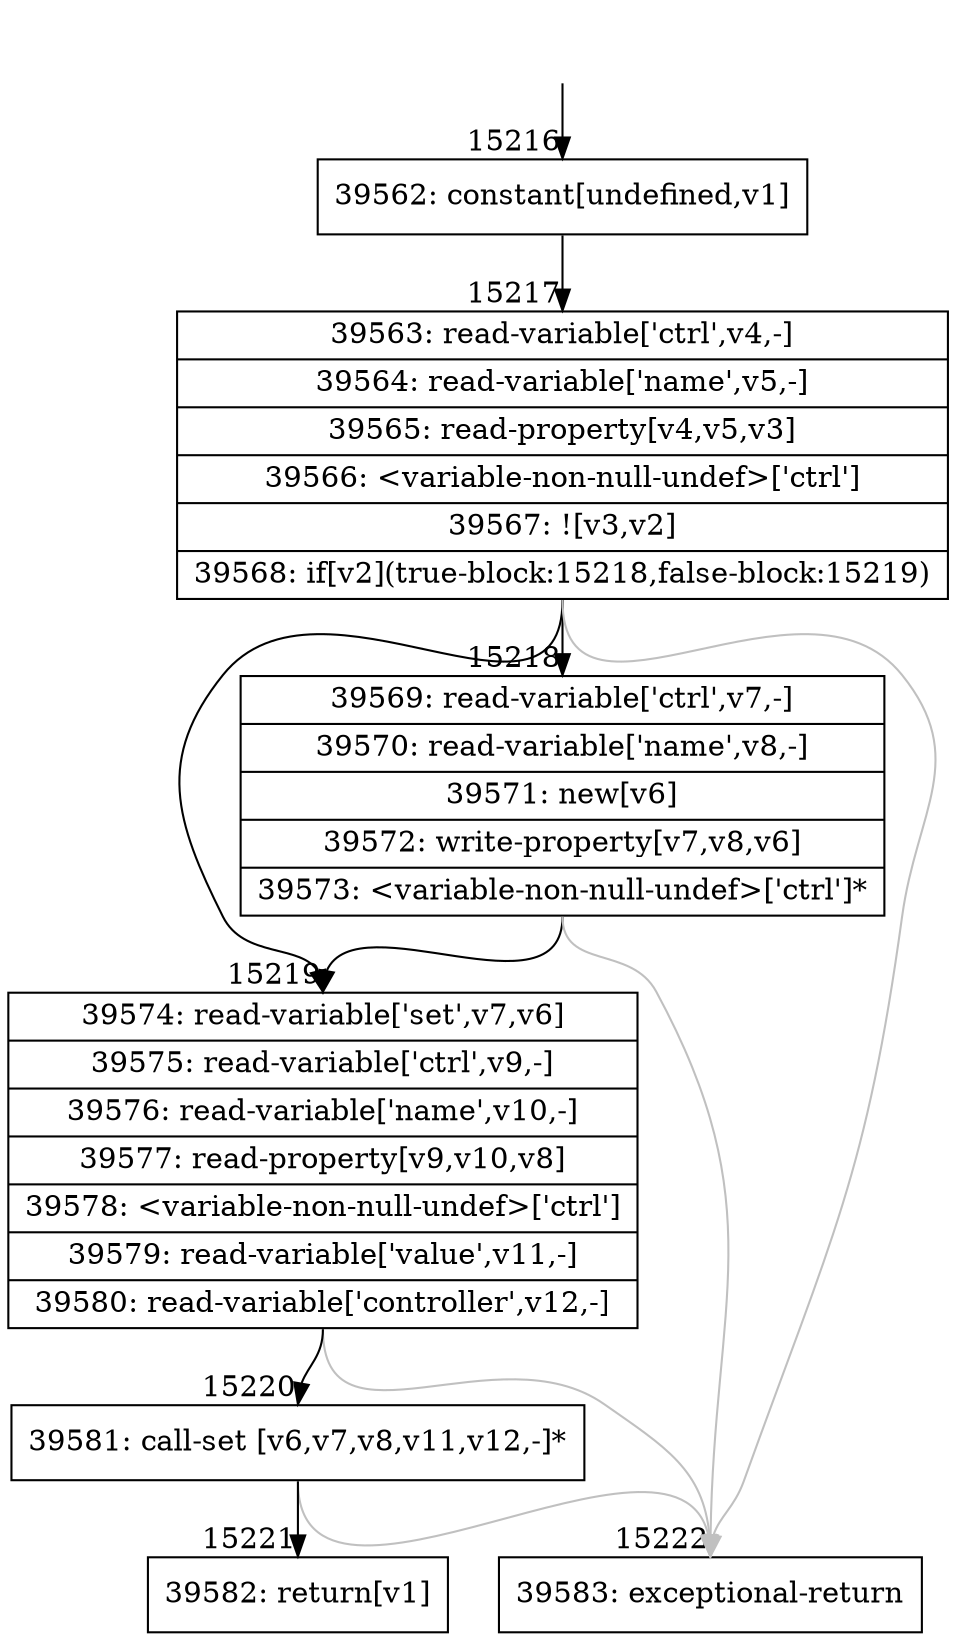 digraph {
rankdir="TD"
BB_entry1223[shape=none,label=""];
BB_entry1223 -> BB15216 [tailport=s, headport=n, headlabel="    15216"]
BB15216 [shape=record label="{39562: constant[undefined,v1]}" ] 
BB15216 -> BB15217 [tailport=s, headport=n, headlabel="      15217"]
BB15217 [shape=record label="{39563: read-variable['ctrl',v4,-]|39564: read-variable['name',v5,-]|39565: read-property[v4,v5,v3]|39566: \<variable-non-null-undef\>['ctrl']|39567: ![v3,v2]|39568: if[v2](true-block:15218,false-block:15219)}" ] 
BB15217 -> BB15218 [tailport=s, headport=n, headlabel="      15218"]
BB15217 -> BB15219 [tailport=s, headport=n, headlabel="      15219"]
BB15217 -> BB15222 [tailport=s, headport=n, color=gray, headlabel="      15222"]
BB15218 [shape=record label="{39569: read-variable['ctrl',v7,-]|39570: read-variable['name',v8,-]|39571: new[v6]|39572: write-property[v7,v8,v6]|39573: \<variable-non-null-undef\>['ctrl']*}" ] 
BB15218 -> BB15219 [tailport=s, headport=n]
BB15218 -> BB15222 [tailport=s, headport=n, color=gray]
BB15219 [shape=record label="{39574: read-variable['set',v7,v6]|39575: read-variable['ctrl',v9,-]|39576: read-variable['name',v10,-]|39577: read-property[v9,v10,v8]|39578: \<variable-non-null-undef\>['ctrl']|39579: read-variable['value',v11,-]|39580: read-variable['controller',v12,-]}" ] 
BB15219 -> BB15220 [tailport=s, headport=n, headlabel="      15220"]
BB15219 -> BB15222 [tailport=s, headport=n, color=gray]
BB15220 [shape=record label="{39581: call-set [v6,v7,v8,v11,v12,-]*}" ] 
BB15220 -> BB15221 [tailport=s, headport=n, headlabel="      15221"]
BB15220 -> BB15222 [tailport=s, headport=n, color=gray]
BB15221 [shape=record label="{39582: return[v1]}" ] 
BB15222 [shape=record label="{39583: exceptional-return}" ] 
//#$~ 25651
}
